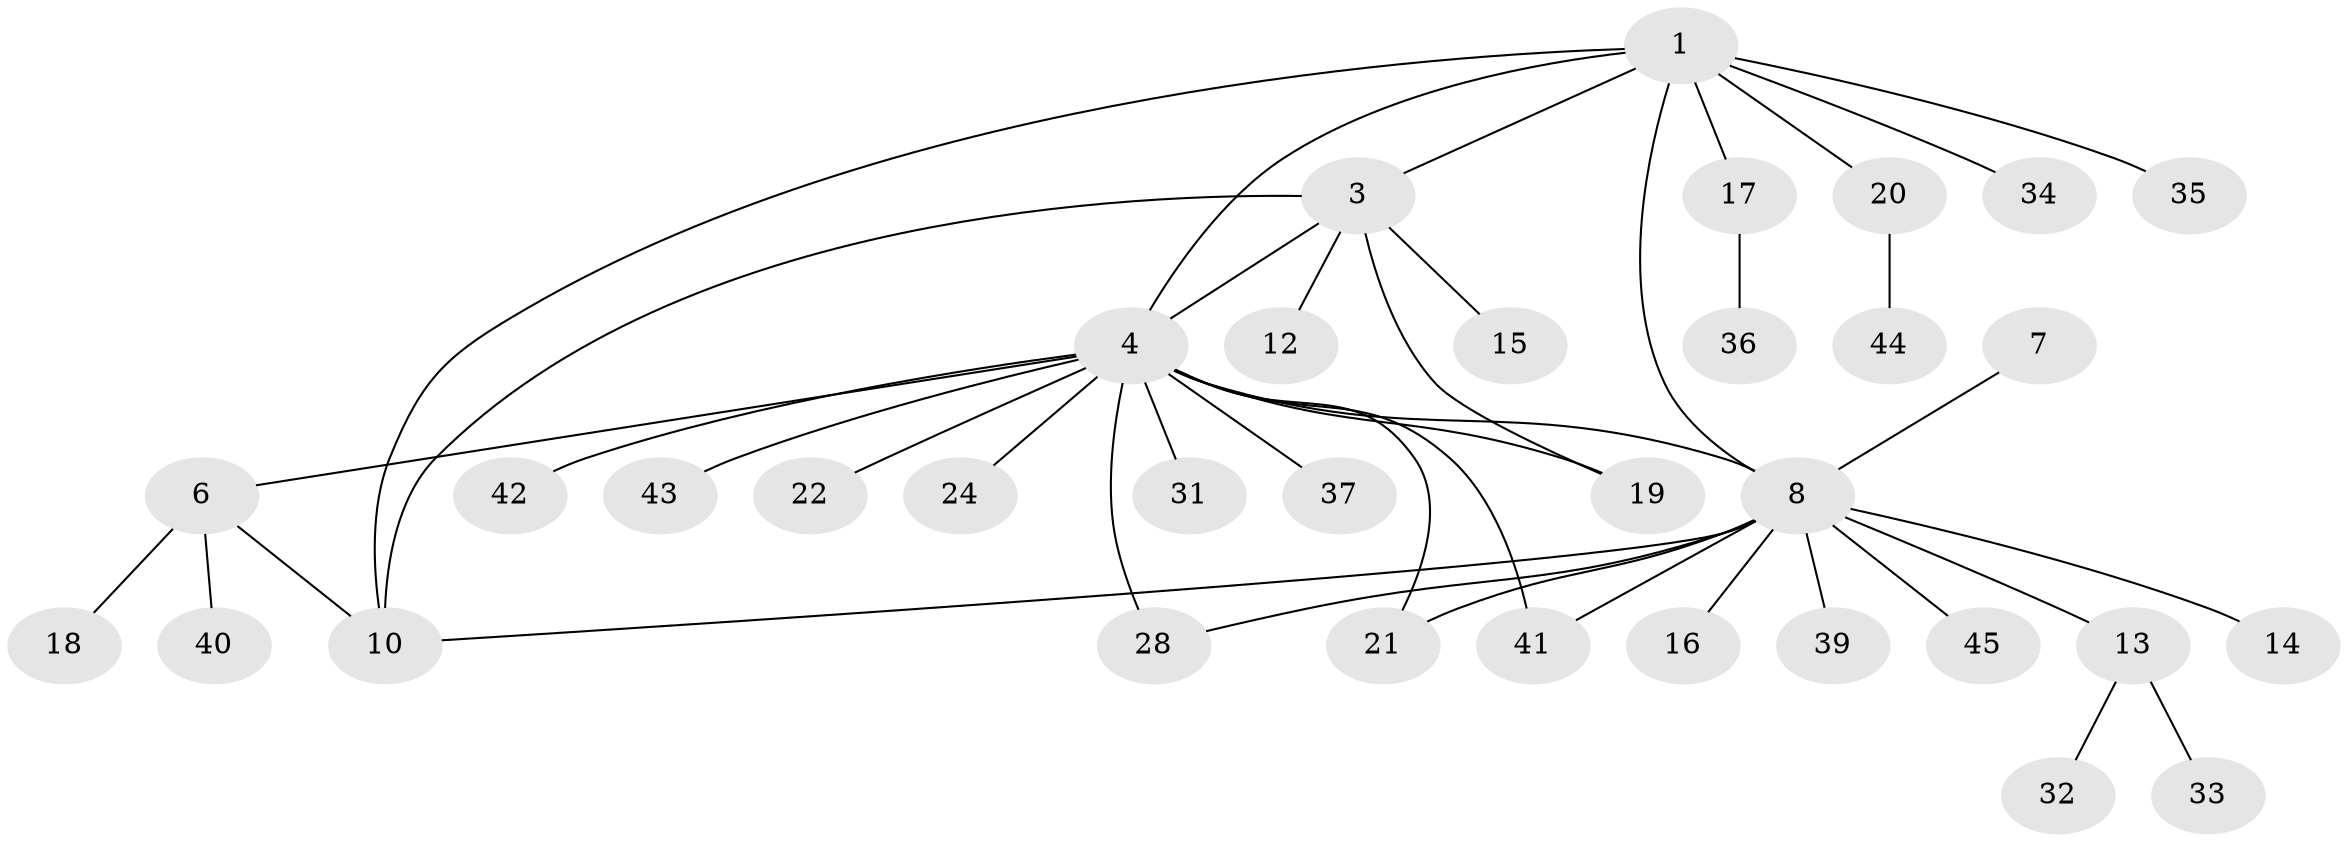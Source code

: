 // Generated by graph-tools (version 1.1) at 2025/24/03/03/25 07:24:16]
// undirected, 34 vertices, 42 edges
graph export_dot {
graph [start="1"]
  node [color=gray90,style=filled];
  1 [super="+2"];
  3 [super="+11"];
  4 [super="+5"];
  6 [super="+9"];
  7;
  8 [super="+25"];
  10;
  12 [super="+27"];
  13 [super="+26"];
  14;
  15;
  16;
  17 [super="+29"];
  18 [super="+30"];
  19;
  20 [super="+38"];
  21 [super="+23"];
  22;
  24;
  28;
  31;
  32;
  33;
  34;
  35 [super="+47"];
  36;
  37;
  39 [super="+46"];
  40;
  41;
  42;
  43;
  44;
  45 [super="+48"];
  1 -- 8;
  1 -- 10;
  1 -- 4;
  1 -- 34;
  1 -- 3;
  1 -- 35;
  1 -- 17;
  1 -- 20;
  3 -- 4;
  3 -- 10;
  3 -- 12;
  3 -- 15;
  3 -- 19;
  4 -- 8 [weight=2];
  4 -- 22;
  4 -- 28;
  4 -- 41;
  4 -- 42;
  4 -- 43;
  4 -- 37;
  4 -- 6;
  4 -- 19;
  4 -- 21;
  4 -- 24;
  4 -- 31;
  6 -- 40;
  6 -- 10;
  6 -- 18;
  7 -- 8;
  8 -- 10;
  8 -- 13;
  8 -- 14;
  8 -- 16;
  8 -- 28;
  8 -- 39;
  8 -- 41;
  8 -- 45;
  8 -- 21;
  13 -- 32;
  13 -- 33;
  17 -- 36;
  20 -- 44;
}
